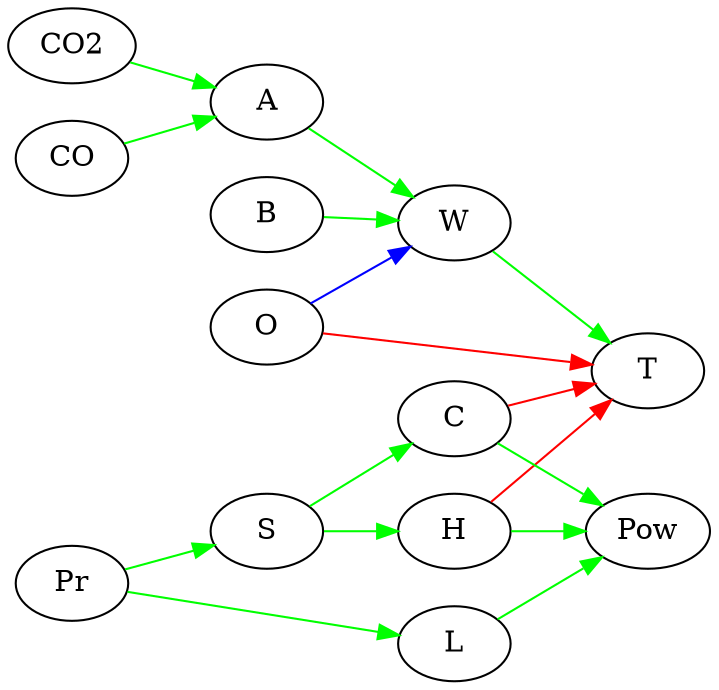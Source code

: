 digraph {
	graph [rankdir=LR]
	edge [color=blue]
	O -> W
	edge [color=red]
	H -> T
	C -> T
	O -> T
	edge [color=green]
	Pr -> L
	Pr -> S
	L -> Pow
	S -> H
	H -> Pow
	S -> C
	C -> Pow
	CO -> A
	CO2 -> A
	A -> W
	B -> W
	W -> T
}
